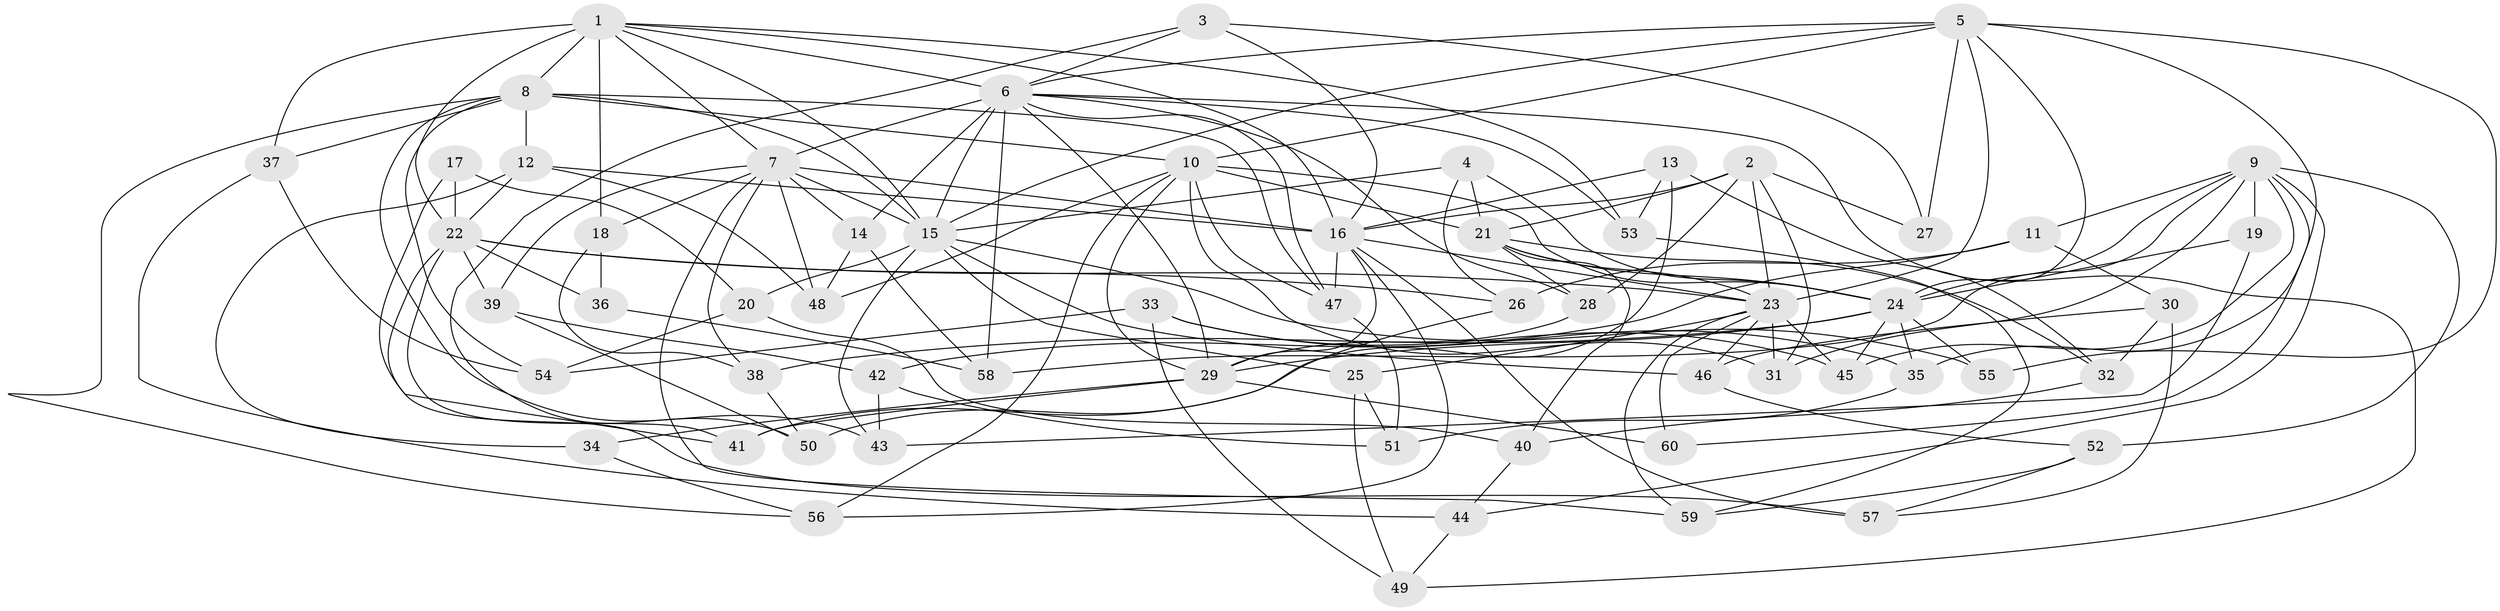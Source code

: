 // original degree distribution, {4: 1.0}
// Generated by graph-tools (version 1.1) at 2025/38/03/09/25 02:38:04]
// undirected, 60 vertices, 158 edges
graph export_dot {
graph [start="1"]
  node [color=gray90,style=filled];
  1;
  2;
  3;
  4;
  5;
  6;
  7;
  8;
  9;
  10;
  11;
  12;
  13;
  14;
  15;
  16;
  17;
  18;
  19;
  20;
  21;
  22;
  23;
  24;
  25;
  26;
  27;
  28;
  29;
  30;
  31;
  32;
  33;
  34;
  35;
  36;
  37;
  38;
  39;
  40;
  41;
  42;
  43;
  44;
  45;
  46;
  47;
  48;
  49;
  50;
  51;
  52;
  53;
  54;
  55;
  56;
  57;
  58;
  59;
  60;
  1 -- 6 [weight=1.0];
  1 -- 7 [weight=1.0];
  1 -- 8 [weight=1.0];
  1 -- 15 [weight=1.0];
  1 -- 16 [weight=1.0];
  1 -- 18 [weight=1.0];
  1 -- 22 [weight=2.0];
  1 -- 37 [weight=1.0];
  1 -- 53 [weight=1.0];
  2 -- 16 [weight=1.0];
  2 -- 21 [weight=2.0];
  2 -- 23 [weight=1.0];
  2 -- 27 [weight=2.0];
  2 -- 28 [weight=1.0];
  2 -- 31 [weight=1.0];
  3 -- 6 [weight=1.0];
  3 -- 16 [weight=1.0];
  3 -- 27 [weight=1.0];
  3 -- 50 [weight=1.0];
  4 -- 15 [weight=1.0];
  4 -- 21 [weight=1.0];
  4 -- 24 [weight=1.0];
  4 -- 26 [weight=1.0];
  5 -- 6 [weight=1.0];
  5 -- 10 [weight=2.0];
  5 -- 15 [weight=2.0];
  5 -- 23 [weight=1.0];
  5 -- 24 [weight=2.0];
  5 -- 27 [weight=1.0];
  5 -- 35 [weight=1.0];
  5 -- 55 [weight=2.0];
  6 -- 7 [weight=1.0];
  6 -- 14 [weight=1.0];
  6 -- 15 [weight=1.0];
  6 -- 28 [weight=1.0];
  6 -- 29 [weight=1.0];
  6 -- 47 [weight=1.0];
  6 -- 49 [weight=1.0];
  6 -- 53 [weight=1.0];
  6 -- 58 [weight=1.0];
  7 -- 14 [weight=1.0];
  7 -- 15 [weight=1.0];
  7 -- 16 [weight=1.0];
  7 -- 18 [weight=1.0];
  7 -- 38 [weight=1.0];
  7 -- 39 [weight=1.0];
  7 -- 48 [weight=1.0];
  7 -- 59 [weight=1.0];
  8 -- 10 [weight=1.0];
  8 -- 12 [weight=4.0];
  8 -- 15 [weight=1.0];
  8 -- 37 [weight=1.0];
  8 -- 43 [weight=1.0];
  8 -- 47 [weight=1.0];
  8 -- 54 [weight=1.0];
  8 -- 56 [weight=1.0];
  9 -- 11 [weight=1.0];
  9 -- 19 [weight=2.0];
  9 -- 24 [weight=1.0];
  9 -- 31 [weight=1.0];
  9 -- 44 [weight=1.0];
  9 -- 45 [weight=1.0];
  9 -- 52 [weight=1.0];
  9 -- 58 [weight=1.0];
  9 -- 60 [weight=1.0];
  10 -- 21 [weight=1.0];
  10 -- 24 [weight=1.0];
  10 -- 29 [weight=1.0];
  10 -- 31 [weight=1.0];
  10 -- 47 [weight=1.0];
  10 -- 48 [weight=1.0];
  10 -- 56 [weight=1.0];
  11 -- 26 [weight=1.0];
  11 -- 30 [weight=1.0];
  11 -- 42 [weight=1.0];
  12 -- 16 [weight=1.0];
  12 -- 22 [weight=1.0];
  12 -- 34 [weight=1.0];
  12 -- 48 [weight=1.0];
  13 -- 16 [weight=1.0];
  13 -- 32 [weight=1.0];
  13 -- 41 [weight=1.0];
  13 -- 53 [weight=1.0];
  14 -- 48 [weight=1.0];
  14 -- 58 [weight=1.0];
  15 -- 20 [weight=1.0];
  15 -- 25 [weight=1.0];
  15 -- 43 [weight=1.0];
  15 -- 46 [weight=1.0];
  15 -- 55 [weight=1.0];
  16 -- 23 [weight=1.0];
  16 -- 29 [weight=1.0];
  16 -- 47 [weight=2.0];
  16 -- 56 [weight=1.0];
  16 -- 57 [weight=1.0];
  17 -- 20 [weight=1.0];
  17 -- 22 [weight=2.0];
  17 -- 41 [weight=1.0];
  18 -- 36 [weight=1.0];
  18 -- 38 [weight=1.0];
  19 -- 24 [weight=1.0];
  19 -- 43 [weight=1.0];
  20 -- 40 [weight=1.0];
  20 -- 54 [weight=1.0];
  21 -- 23 [weight=2.0];
  21 -- 24 [weight=1.0];
  21 -- 28 [weight=3.0];
  21 -- 32 [weight=1.0];
  21 -- 40 [weight=1.0];
  22 -- 23 [weight=1.0];
  22 -- 26 [weight=1.0];
  22 -- 36 [weight=2.0];
  22 -- 39 [weight=1.0];
  22 -- 41 [weight=1.0];
  22 -- 57 [weight=1.0];
  23 -- 25 [weight=1.0];
  23 -- 31 [weight=1.0];
  23 -- 45 [weight=1.0];
  23 -- 46 [weight=1.0];
  23 -- 59 [weight=1.0];
  23 -- 60 [weight=1.0];
  24 -- 29 [weight=1.0];
  24 -- 35 [weight=1.0];
  24 -- 38 [weight=1.0];
  24 -- 45 [weight=1.0];
  24 -- 55 [weight=1.0];
  25 -- 49 [weight=1.0];
  25 -- 51 [weight=1.0];
  26 -- 50 [weight=1.0];
  28 -- 29 [weight=1.0];
  29 -- 34 [weight=2.0];
  29 -- 41 [weight=1.0];
  29 -- 60 [weight=2.0];
  30 -- 32 [weight=1.0];
  30 -- 46 [weight=1.0];
  30 -- 57 [weight=1.0];
  32 -- 40 [weight=1.0];
  33 -- 35 [weight=1.0];
  33 -- 45 [weight=1.0];
  33 -- 49 [weight=1.0];
  33 -- 54 [weight=1.0];
  34 -- 56 [weight=1.0];
  35 -- 51 [weight=1.0];
  36 -- 58 [weight=1.0];
  37 -- 44 [weight=1.0];
  37 -- 54 [weight=1.0];
  38 -- 50 [weight=1.0];
  39 -- 42 [weight=1.0];
  39 -- 50 [weight=1.0];
  40 -- 44 [weight=1.0];
  42 -- 43 [weight=1.0];
  42 -- 51 [weight=1.0];
  44 -- 49 [weight=1.0];
  46 -- 52 [weight=1.0];
  47 -- 51 [weight=1.0];
  52 -- 57 [weight=1.0];
  52 -- 59 [weight=1.0];
  53 -- 59 [weight=1.0];
}
